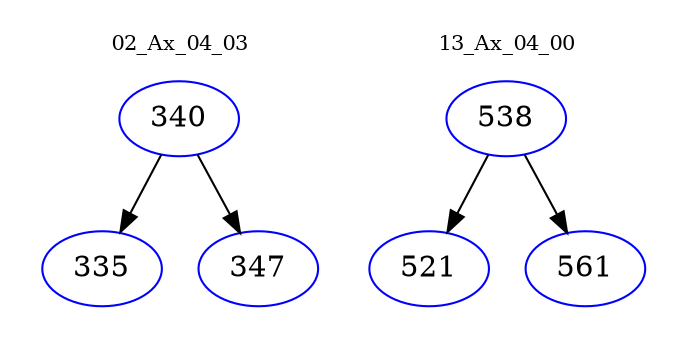digraph{
subgraph cluster_0 {
color = white
label = "02_Ax_04_03";
fontsize=10;
T0_340 [label="340", color="blue"]
T0_340 -> T0_335 [color="black"]
T0_335 [label="335", color="blue"]
T0_340 -> T0_347 [color="black"]
T0_347 [label="347", color="blue"]
}
subgraph cluster_1 {
color = white
label = "13_Ax_04_00";
fontsize=10;
T1_538 [label="538", color="blue"]
T1_538 -> T1_521 [color="black"]
T1_521 [label="521", color="blue"]
T1_538 -> T1_561 [color="black"]
T1_561 [label="561", color="blue"]
}
}
